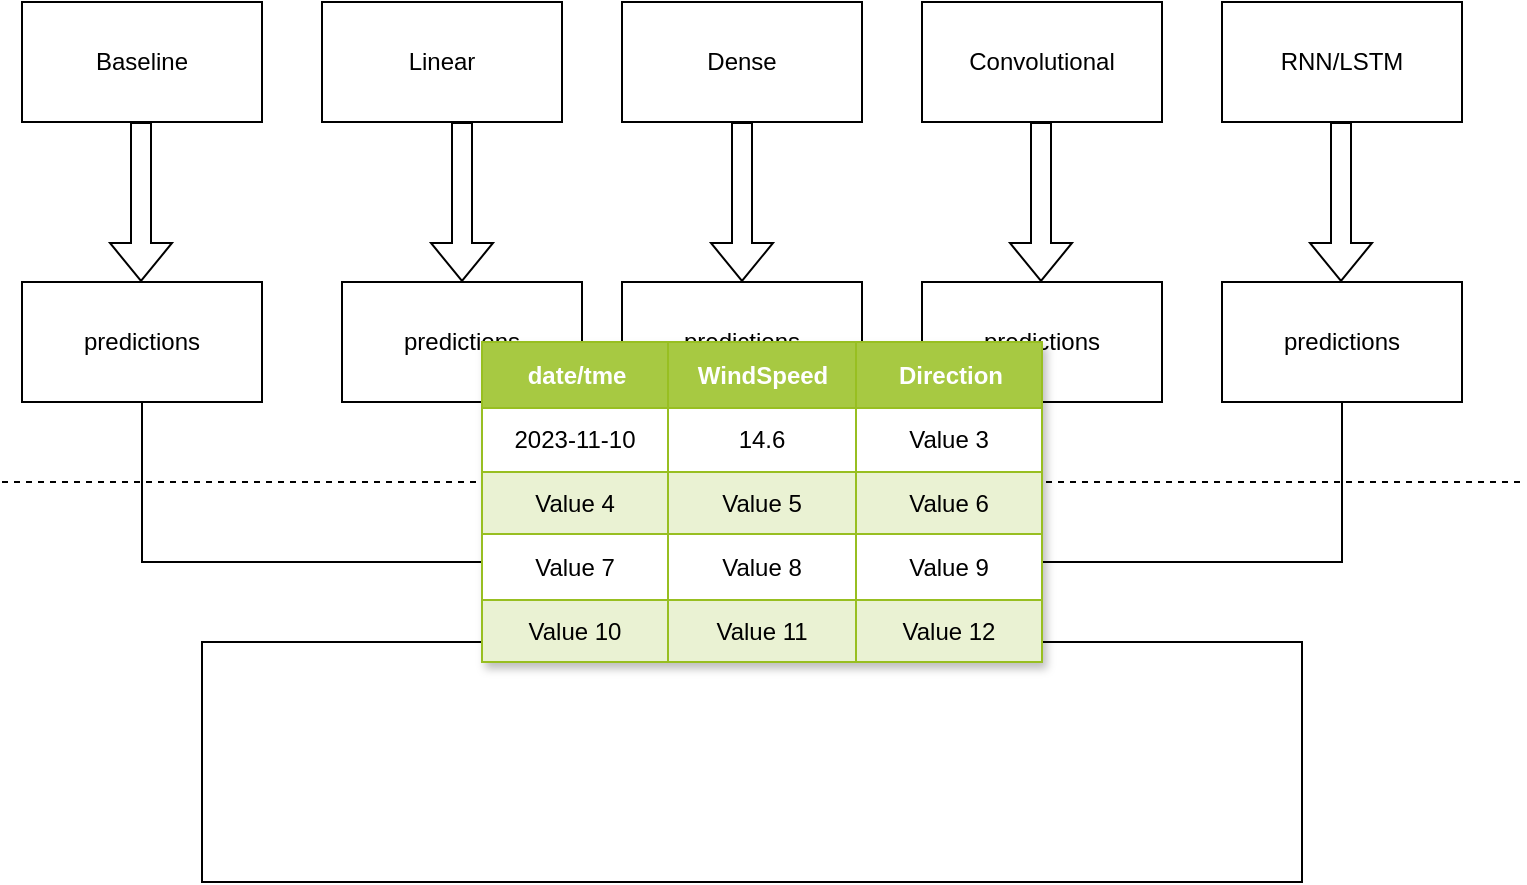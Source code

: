<mxfile version="21.3.0" type="github">
  <diagram name="Page-1" id="CihTsrCf2k3IG29u-0Vq">
    <mxGraphModel dx="1379" dy="802" grid="1" gridSize="10" guides="1" tooltips="1" connect="1" arrows="1" fold="1" page="1" pageScale="1" pageWidth="850" pageHeight="1100" math="0" shadow="0">
      <root>
        <mxCell id="0" />
        <mxCell id="1" parent="0" />
        <mxCell id="GX0Nh5c_VAy_Vr5mQNcv-1" value="Baseline" style="rounded=0;whiteSpace=wrap;html=1;" vertex="1" parent="1">
          <mxGeometry x="50" y="160" width="120" height="60" as="geometry" />
        </mxCell>
        <mxCell id="GX0Nh5c_VAy_Vr5mQNcv-2" value="Linear" style="rounded=0;whiteSpace=wrap;html=1;" vertex="1" parent="1">
          <mxGeometry x="200" y="160" width="120" height="60" as="geometry" />
        </mxCell>
        <mxCell id="GX0Nh5c_VAy_Vr5mQNcv-3" value="Dense" style="rounded=0;whiteSpace=wrap;html=1;" vertex="1" parent="1">
          <mxGeometry x="350" y="160" width="120" height="60" as="geometry" />
        </mxCell>
        <mxCell id="GX0Nh5c_VAy_Vr5mQNcv-4" value="Convolutional" style="rounded=0;whiteSpace=wrap;html=1;" vertex="1" parent="1">
          <mxGeometry x="500" y="160" width="120" height="60" as="geometry" />
        </mxCell>
        <mxCell id="GX0Nh5c_VAy_Vr5mQNcv-5" value="RNN/LSTM" style="rounded=0;whiteSpace=wrap;html=1;" vertex="1" parent="1">
          <mxGeometry x="650" y="160" width="120" height="60" as="geometry" />
        </mxCell>
        <mxCell id="GX0Nh5c_VAy_Vr5mQNcv-6" value="" style="shape=flexArrow;endArrow=classic;html=1;rounded=0;exitX=0.5;exitY=1;exitDx=0;exitDy=0;" edge="1" parent="1" source="GX0Nh5c_VAy_Vr5mQNcv-3">
          <mxGeometry width="50" height="50" relative="1" as="geometry">
            <mxPoint x="400" y="440" as="sourcePoint" />
            <mxPoint x="410" y="300" as="targetPoint" />
          </mxGeometry>
        </mxCell>
        <mxCell id="GX0Nh5c_VAy_Vr5mQNcv-8" value="" style="shape=flexArrow;endArrow=classic;html=1;rounded=0;exitX=0.5;exitY=1;exitDx=0;exitDy=0;" edge="1" parent="1">
          <mxGeometry width="50" height="50" relative="1" as="geometry">
            <mxPoint x="559.5" y="220" as="sourcePoint" />
            <mxPoint x="559.5" y="300" as="targetPoint" />
          </mxGeometry>
        </mxCell>
        <mxCell id="GX0Nh5c_VAy_Vr5mQNcv-9" value="" style="shape=flexArrow;endArrow=classic;html=1;rounded=0;exitX=0.5;exitY=1;exitDx=0;exitDy=0;" edge="1" parent="1">
          <mxGeometry width="50" height="50" relative="1" as="geometry">
            <mxPoint x="709.5" y="220" as="sourcePoint" />
            <mxPoint x="709.5" y="300" as="targetPoint" />
          </mxGeometry>
        </mxCell>
        <mxCell id="GX0Nh5c_VAy_Vr5mQNcv-10" value="" style="shape=flexArrow;endArrow=classic;html=1;rounded=0;exitX=0.5;exitY=1;exitDx=0;exitDy=0;" edge="1" parent="1">
          <mxGeometry width="50" height="50" relative="1" as="geometry">
            <mxPoint x="270" y="220" as="sourcePoint" />
            <mxPoint x="270" y="300" as="targetPoint" />
          </mxGeometry>
        </mxCell>
        <mxCell id="GX0Nh5c_VAy_Vr5mQNcv-11" value="" style="shape=flexArrow;endArrow=classic;html=1;rounded=0;exitX=0.5;exitY=1;exitDx=0;exitDy=0;" edge="1" parent="1">
          <mxGeometry width="50" height="50" relative="1" as="geometry">
            <mxPoint x="109.5" y="220" as="sourcePoint" />
            <mxPoint x="109.5" y="300" as="targetPoint" />
          </mxGeometry>
        </mxCell>
        <mxCell id="GX0Nh5c_VAy_Vr5mQNcv-12" value="predictions" style="rounded=0;whiteSpace=wrap;html=1;" vertex="1" parent="1">
          <mxGeometry x="50" y="300" width="120" height="60" as="geometry" />
        </mxCell>
        <mxCell id="GX0Nh5c_VAy_Vr5mQNcv-13" value="predictions" style="rounded=0;whiteSpace=wrap;html=1;" vertex="1" parent="1">
          <mxGeometry x="210" y="300" width="120" height="60" as="geometry" />
        </mxCell>
        <mxCell id="GX0Nh5c_VAy_Vr5mQNcv-14" value="predictions" style="rounded=0;whiteSpace=wrap;html=1;" vertex="1" parent="1">
          <mxGeometry x="350" y="300" width="120" height="60" as="geometry" />
        </mxCell>
        <mxCell id="GX0Nh5c_VAy_Vr5mQNcv-15" value="predictions" style="rounded=0;whiteSpace=wrap;html=1;" vertex="1" parent="1">
          <mxGeometry x="500" y="300" width="120" height="60" as="geometry" />
        </mxCell>
        <mxCell id="GX0Nh5c_VAy_Vr5mQNcv-16" value="predictions" style="rounded=0;whiteSpace=wrap;html=1;" vertex="1" parent="1">
          <mxGeometry x="650" y="300" width="120" height="60" as="geometry" />
        </mxCell>
        <mxCell id="GX0Nh5c_VAy_Vr5mQNcv-17" value="" style="endArrow=none;html=1;rounded=0;entryX=0.5;entryY=1;entryDx=0;entryDy=0;" edge="1" parent="1" target="GX0Nh5c_VAy_Vr5mQNcv-12">
          <mxGeometry width="50" height="50" relative="1" as="geometry">
            <mxPoint x="400" y="440" as="sourcePoint" />
            <mxPoint x="450" y="390" as="targetPoint" />
            <Array as="points">
              <mxPoint x="110" y="440" />
            </Array>
          </mxGeometry>
        </mxCell>
        <mxCell id="GX0Nh5c_VAy_Vr5mQNcv-18" value="" style="endArrow=none;html=1;rounded=0;entryX=0.5;entryY=1;entryDx=0;entryDy=0;" edge="1" parent="1">
          <mxGeometry width="50" height="50" relative="1" as="geometry">
            <mxPoint x="570" y="440" as="sourcePoint" />
            <mxPoint x="280" y="360" as="targetPoint" />
            <Array as="points">
              <mxPoint x="280" y="440" />
            </Array>
          </mxGeometry>
        </mxCell>
        <mxCell id="GX0Nh5c_VAy_Vr5mQNcv-19" value="" style="endArrow=none;html=1;rounded=0;entryX=0.5;entryY=1;entryDx=0;entryDy=0;" edge="1" parent="1">
          <mxGeometry width="50" height="50" relative="1" as="geometry">
            <mxPoint x="700" y="440" as="sourcePoint" />
            <mxPoint x="410" y="360" as="targetPoint" />
            <Array as="points">
              <mxPoint x="410" y="440" />
            </Array>
          </mxGeometry>
        </mxCell>
        <mxCell id="GX0Nh5c_VAy_Vr5mQNcv-20" value="" style="endArrow=none;html=1;rounded=0;entryX=0.5;entryY=1;entryDx=0;entryDy=0;" edge="1" parent="1">
          <mxGeometry width="50" height="50" relative="1" as="geometry">
            <mxPoint x="710" y="440" as="sourcePoint" />
            <mxPoint x="560" y="360" as="targetPoint" />
            <Array as="points">
              <mxPoint x="560" y="440" />
            </Array>
          </mxGeometry>
        </mxCell>
        <mxCell id="GX0Nh5c_VAy_Vr5mQNcv-21" value="" style="endArrow=none;html=1;rounded=0;entryX=0.5;entryY=1;entryDx=0;entryDy=0;" edge="1" parent="1">
          <mxGeometry width="50" height="50" relative="1" as="geometry">
            <mxPoint x="560" y="440" as="sourcePoint" />
            <mxPoint x="710" y="360" as="targetPoint" />
            <Array as="points">
              <mxPoint x="710" y="440" />
            </Array>
          </mxGeometry>
        </mxCell>
        <mxCell id="GX0Nh5c_VAy_Vr5mQNcv-22" value="" style="rounded=0;whiteSpace=wrap;html=1;" vertex="1" parent="1">
          <mxGeometry x="140" y="480" width="550" height="120" as="geometry" />
        </mxCell>
        <mxCell id="GX0Nh5c_VAy_Vr5mQNcv-23" value="" style="endArrow=none;dashed=1;html=1;rounded=0;" edge="1" parent="1">
          <mxGeometry width="50" height="50" relative="1" as="geometry">
            <mxPoint x="40" y="400" as="sourcePoint" />
            <mxPoint x="800" y="400" as="targetPoint" />
          </mxGeometry>
        </mxCell>
        <mxCell id="GX0Nh5c_VAy_Vr5mQNcv-24" value="average / mean across all predictions" style="text;html=1;strokeColor=none;fillColor=none;align=center;verticalAlign=middle;whiteSpace=wrap;rounded=0;" vertex="1" parent="1">
          <mxGeometry x="270" y="440" width="280" height="30" as="geometry" />
        </mxCell>
        <mxCell id="GX0Nh5c_VAy_Vr5mQNcv-46" value="" style="endArrow=classic;html=1;rounded=0;entryX=0.475;entryY=-0.033;entryDx=0;entryDy=0;entryPerimeter=0;" edge="1" parent="1" target="GX0Nh5c_VAy_Vr5mQNcv-22">
          <mxGeometry width="50" height="50" relative="1" as="geometry">
            <mxPoint x="400" y="440" as="sourcePoint" />
            <mxPoint x="450" y="390" as="targetPoint" />
          </mxGeometry>
        </mxCell>
        <mxCell id="GX0Nh5c_VAy_Vr5mQNcv-47" value="Assets" style="childLayout=tableLayout;recursiveResize=0;strokeColor=#98bf21;fillColor=#A7C942;shadow=1;" vertex="1" parent="1">
          <mxGeometry x="280" y="330" width="280" height="160" as="geometry" />
        </mxCell>
        <mxCell id="GX0Nh5c_VAy_Vr5mQNcv-48" style="shape=tableRow;horizontal=0;startSize=0;swimlaneHead=0;swimlaneBody=0;top=0;left=0;bottom=0;right=0;dropTarget=0;collapsible=0;recursiveResize=0;expand=0;fontStyle=0;strokeColor=inherit;fillColor=#ffffff;" vertex="1" parent="GX0Nh5c_VAy_Vr5mQNcv-47">
          <mxGeometry width="280" height="33" as="geometry" />
        </mxCell>
        <mxCell id="GX0Nh5c_VAy_Vr5mQNcv-49" value="date/tme" style="connectable=0;recursiveResize=0;strokeColor=inherit;fillColor=#A7C942;align=center;fontStyle=1;fontColor=#FFFFFF;html=1;" vertex="1" parent="GX0Nh5c_VAy_Vr5mQNcv-48">
          <mxGeometry width="93" height="33" as="geometry">
            <mxRectangle width="93" height="33" as="alternateBounds" />
          </mxGeometry>
        </mxCell>
        <mxCell id="GX0Nh5c_VAy_Vr5mQNcv-50" value="WindSpeed" style="connectable=0;recursiveResize=0;strokeColor=inherit;fillColor=#A7C942;align=center;fontStyle=1;fontColor=#FFFFFF;html=1;" vertex="1" parent="GX0Nh5c_VAy_Vr5mQNcv-48">
          <mxGeometry x="93" width="94" height="33" as="geometry">
            <mxRectangle width="94" height="33" as="alternateBounds" />
          </mxGeometry>
        </mxCell>
        <mxCell id="GX0Nh5c_VAy_Vr5mQNcv-51" value="Direction" style="connectable=0;recursiveResize=0;strokeColor=inherit;fillColor=#A7C942;align=center;fontStyle=1;fontColor=#FFFFFF;html=1;" vertex="1" parent="GX0Nh5c_VAy_Vr5mQNcv-48">
          <mxGeometry x="187" width="93" height="33" as="geometry">
            <mxRectangle width="93" height="33" as="alternateBounds" />
          </mxGeometry>
        </mxCell>
        <mxCell id="GX0Nh5c_VAy_Vr5mQNcv-52" value="" style="shape=tableRow;horizontal=0;startSize=0;swimlaneHead=0;swimlaneBody=0;top=0;left=0;bottom=0;right=0;dropTarget=0;collapsible=0;recursiveResize=0;expand=0;fontStyle=0;strokeColor=inherit;fillColor=#ffffff;" vertex="1" parent="GX0Nh5c_VAy_Vr5mQNcv-47">
          <mxGeometry y="33" width="280" height="32" as="geometry" />
        </mxCell>
        <mxCell id="GX0Nh5c_VAy_Vr5mQNcv-53" value="2023-11-10" style="connectable=0;recursiveResize=0;strokeColor=inherit;fillColor=inherit;align=center;whiteSpace=wrap;html=1;" vertex="1" parent="GX0Nh5c_VAy_Vr5mQNcv-52">
          <mxGeometry width="93" height="32" as="geometry">
            <mxRectangle width="93" height="32" as="alternateBounds" />
          </mxGeometry>
        </mxCell>
        <mxCell id="GX0Nh5c_VAy_Vr5mQNcv-54" value="14.6" style="connectable=0;recursiveResize=0;strokeColor=inherit;fillColor=inherit;align=center;whiteSpace=wrap;html=1;" vertex="1" parent="GX0Nh5c_VAy_Vr5mQNcv-52">
          <mxGeometry x="93" width="94" height="32" as="geometry">
            <mxRectangle width="94" height="32" as="alternateBounds" />
          </mxGeometry>
        </mxCell>
        <mxCell id="GX0Nh5c_VAy_Vr5mQNcv-55" value="Value 3" style="connectable=0;recursiveResize=0;strokeColor=inherit;fillColor=inherit;align=center;whiteSpace=wrap;html=1;" vertex="1" parent="GX0Nh5c_VAy_Vr5mQNcv-52">
          <mxGeometry x="187" width="93" height="32" as="geometry">
            <mxRectangle width="93" height="32" as="alternateBounds" />
          </mxGeometry>
        </mxCell>
        <mxCell id="GX0Nh5c_VAy_Vr5mQNcv-56" value="" style="shape=tableRow;horizontal=0;startSize=0;swimlaneHead=0;swimlaneBody=0;top=0;left=0;bottom=0;right=0;dropTarget=0;collapsible=0;recursiveResize=0;expand=0;fontStyle=1;strokeColor=inherit;fillColor=#EAF2D3;" vertex="1" parent="GX0Nh5c_VAy_Vr5mQNcv-47">
          <mxGeometry y="65" width="280" height="31" as="geometry" />
        </mxCell>
        <mxCell id="GX0Nh5c_VAy_Vr5mQNcv-57" value="Value 4" style="connectable=0;recursiveResize=0;strokeColor=inherit;fillColor=inherit;whiteSpace=wrap;html=1;" vertex="1" parent="GX0Nh5c_VAy_Vr5mQNcv-56">
          <mxGeometry width="93" height="31" as="geometry">
            <mxRectangle width="93" height="31" as="alternateBounds" />
          </mxGeometry>
        </mxCell>
        <mxCell id="GX0Nh5c_VAy_Vr5mQNcv-58" value="Value 5" style="connectable=0;recursiveResize=0;strokeColor=inherit;fillColor=inherit;whiteSpace=wrap;html=1;" vertex="1" parent="GX0Nh5c_VAy_Vr5mQNcv-56">
          <mxGeometry x="93" width="94" height="31" as="geometry">
            <mxRectangle width="94" height="31" as="alternateBounds" />
          </mxGeometry>
        </mxCell>
        <mxCell id="GX0Nh5c_VAy_Vr5mQNcv-59" value="Value 6" style="connectable=0;recursiveResize=0;strokeColor=inherit;fillColor=inherit;whiteSpace=wrap;html=1;" vertex="1" parent="GX0Nh5c_VAy_Vr5mQNcv-56">
          <mxGeometry x="187" width="93" height="31" as="geometry">
            <mxRectangle width="93" height="31" as="alternateBounds" />
          </mxGeometry>
        </mxCell>
        <mxCell id="GX0Nh5c_VAy_Vr5mQNcv-60" value="" style="shape=tableRow;horizontal=0;startSize=0;swimlaneHead=0;swimlaneBody=0;top=0;left=0;bottom=0;right=0;dropTarget=0;collapsible=0;recursiveResize=0;expand=0;fontStyle=0;strokeColor=inherit;fillColor=#ffffff;" vertex="1" parent="GX0Nh5c_VAy_Vr5mQNcv-47">
          <mxGeometry y="96" width="280" height="33" as="geometry" />
        </mxCell>
        <mxCell id="GX0Nh5c_VAy_Vr5mQNcv-61" value="Value 7" style="connectable=0;recursiveResize=0;strokeColor=inherit;fillColor=inherit;fontStyle=0;align=center;whiteSpace=wrap;html=1;" vertex="1" parent="GX0Nh5c_VAy_Vr5mQNcv-60">
          <mxGeometry width="93" height="33" as="geometry">
            <mxRectangle width="93" height="33" as="alternateBounds" />
          </mxGeometry>
        </mxCell>
        <mxCell id="GX0Nh5c_VAy_Vr5mQNcv-62" value="Value 8" style="connectable=0;recursiveResize=0;strokeColor=inherit;fillColor=inherit;fontStyle=0;align=center;whiteSpace=wrap;html=1;" vertex="1" parent="GX0Nh5c_VAy_Vr5mQNcv-60">
          <mxGeometry x="93" width="94" height="33" as="geometry">
            <mxRectangle width="94" height="33" as="alternateBounds" />
          </mxGeometry>
        </mxCell>
        <mxCell id="GX0Nh5c_VAy_Vr5mQNcv-63" value="Value 9" style="connectable=0;recursiveResize=0;strokeColor=inherit;fillColor=inherit;fontStyle=0;align=center;whiteSpace=wrap;html=1;" vertex="1" parent="GX0Nh5c_VAy_Vr5mQNcv-60">
          <mxGeometry x="187" width="93" height="33" as="geometry">
            <mxRectangle width="93" height="33" as="alternateBounds" />
          </mxGeometry>
        </mxCell>
        <mxCell id="GX0Nh5c_VAy_Vr5mQNcv-64" value="" style="shape=tableRow;horizontal=0;startSize=0;swimlaneHead=0;swimlaneBody=0;top=0;left=0;bottom=0;right=0;dropTarget=0;collapsible=0;recursiveResize=0;expand=0;fontStyle=1;strokeColor=inherit;fillColor=#EAF2D3;" vertex="1" parent="GX0Nh5c_VAy_Vr5mQNcv-47">
          <mxGeometry y="129" width="280" height="31" as="geometry" />
        </mxCell>
        <mxCell id="GX0Nh5c_VAy_Vr5mQNcv-65" value="Value 10" style="connectable=0;recursiveResize=0;strokeColor=inherit;fillColor=inherit;whiteSpace=wrap;html=1;" vertex="1" parent="GX0Nh5c_VAy_Vr5mQNcv-64">
          <mxGeometry width="93" height="31" as="geometry">
            <mxRectangle width="93" height="31" as="alternateBounds" />
          </mxGeometry>
        </mxCell>
        <mxCell id="GX0Nh5c_VAy_Vr5mQNcv-66" value="Value 11" style="connectable=0;recursiveResize=0;strokeColor=inherit;fillColor=inherit;whiteSpace=wrap;html=1;" vertex="1" parent="GX0Nh5c_VAy_Vr5mQNcv-64">
          <mxGeometry x="93" width="94" height="31" as="geometry">
            <mxRectangle width="94" height="31" as="alternateBounds" />
          </mxGeometry>
        </mxCell>
        <mxCell id="GX0Nh5c_VAy_Vr5mQNcv-67" value="Value 12" style="connectable=0;recursiveResize=0;strokeColor=inherit;fillColor=inherit;whiteSpace=wrap;html=1;" vertex="1" parent="GX0Nh5c_VAy_Vr5mQNcv-64">
          <mxGeometry x="187" width="93" height="31" as="geometry">
            <mxRectangle width="93" height="31" as="alternateBounds" />
          </mxGeometry>
        </mxCell>
      </root>
    </mxGraphModel>
  </diagram>
</mxfile>
